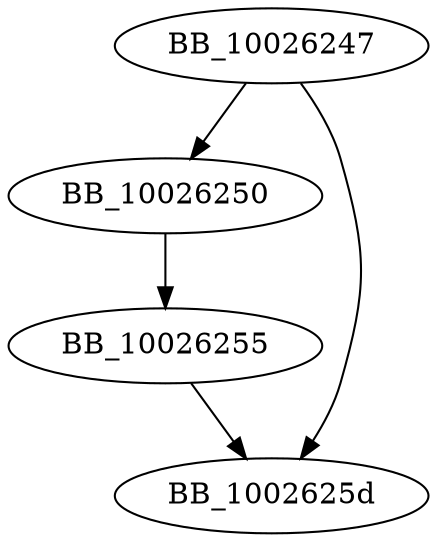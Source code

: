 DiGraph sub_10026247{
BB_10026247->BB_10026250
BB_10026247->BB_1002625d
BB_10026250->BB_10026255
BB_10026255->BB_1002625d
}
